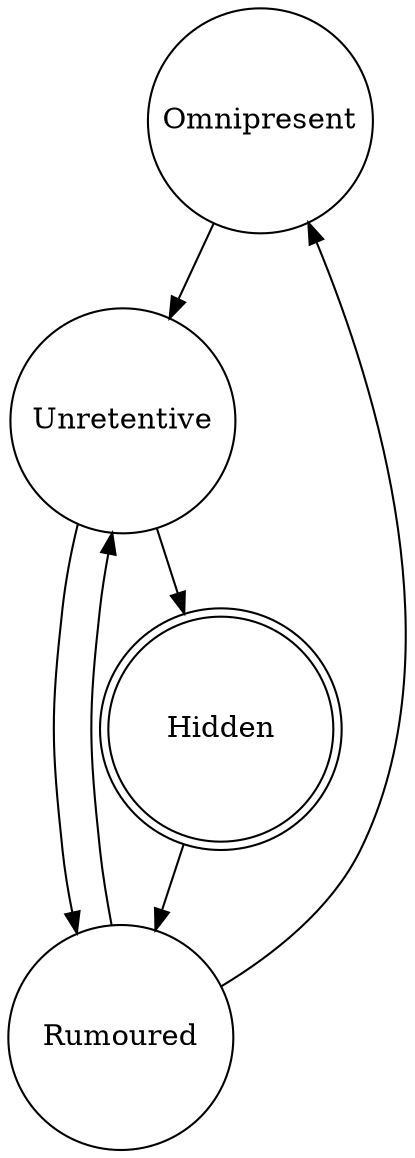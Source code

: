 digraph {
    node [shape = circle, fixedsize = true, height = 1.5];
    O [label = "Omnipresent"]; 
    R [label = "Rumoured"]; 
    U [label = "Unretentive"]; 
    H [label = "Hidden", shape = doublecircle]; 

    H->R;
    O->U;
    R->O;
    R->U;
    U->H;
    U->R;
}

